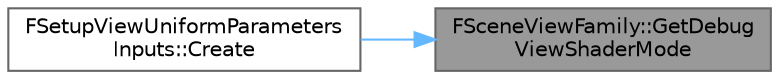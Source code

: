 digraph "FSceneViewFamily::GetDebugViewShaderMode"
{
 // INTERACTIVE_SVG=YES
 // LATEX_PDF_SIZE
  bgcolor="transparent";
  edge [fontname=Helvetica,fontsize=10,labelfontname=Helvetica,labelfontsize=10];
  node [fontname=Helvetica,fontsize=10,shape=box,height=0.2,width=0.4];
  rankdir="RL";
  Node1 [id="Node000001",label="FSceneViewFamily::GetDebug\lViewShaderMode",height=0.2,width=0.4,color="gray40", fillcolor="grey60", style="filled", fontcolor="black",tooltip=" "];
  Node1 -> Node2 [id="edge1_Node000001_Node000002",dir="back",color="steelblue1",style="solid",tooltip=" "];
  Node2 [id="Node000002",label="FSetupViewUniformParameters\lInputs::Create",height=0.2,width=0.4,color="grey40", fillcolor="white", style="filled",URL="$df/d70/structFSetupViewUniformParametersInputs.html#a75d6d32d869f925fc614ea8d67ae1c1a",tooltip=" "];
}
